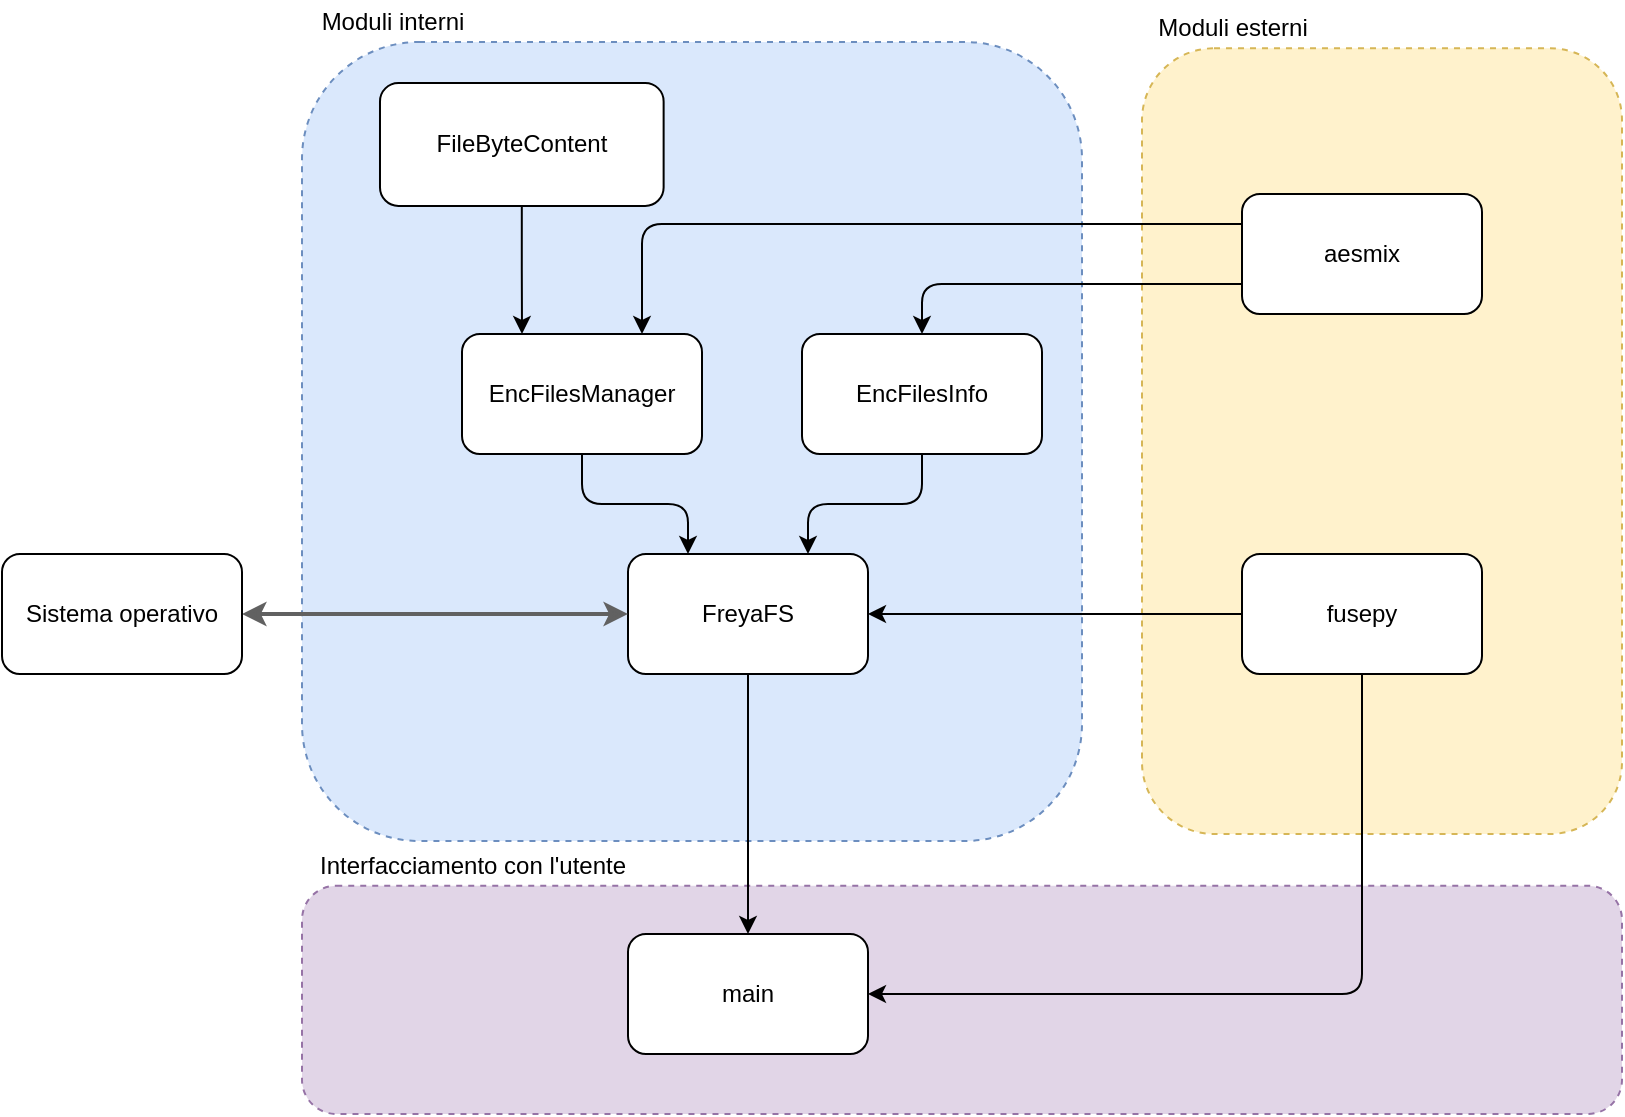 <mxfile version="12.4.2" type="device" pages="1"><diagram id="WE6pbcO_JHX78-zD1TBZ" name="Page-1"><mxGraphModel dx="932" dy="666" grid="1" gridSize="10" guides="1" tooltips="1" connect="1" arrows="1" fold="1" page="1" pageScale="1" pageWidth="1100" pageHeight="850" math="0" shadow="0"><root><mxCell id="0"/><mxCell id="1" parent="0"/><mxCell id="h4Hm3xRW3mStD33IgeOJ-3" value="" style="group" parent="1" vertex="1" connectable="0"><mxGeometry x="200" y="480" width="660" height="120" as="geometry"/></mxCell><mxCell id="h4Hm3xRW3mStD33IgeOJ-4" value="" style="rounded=1;whiteSpace=wrap;html=1;fillColor=#e1d5e7;dashed=1;strokeColor=#9673a6;" parent="h4Hm3xRW3mStD33IgeOJ-3" vertex="1"><mxGeometry y="5.854" width="660" height="114.146" as="geometry"/></mxCell><mxCell id="h4Hm3xRW3mStD33IgeOJ-5" value="Interfacciamento con l'utente" style="text;html=1;align=center;verticalAlign=middle;resizable=0;points=[];;autosize=1;" parent="h4Hm3xRW3mStD33IgeOJ-3" vertex="1"><mxGeometry y="-14.15" width="170" height="20" as="geometry"/></mxCell><mxCell id="4Vo4rXBqAnU9rbl-vBlL-16" value="" style="group" parent="1" vertex="1" connectable="0"><mxGeometry x="620" y="47" width="240" height="413" as="geometry"/></mxCell><mxCell id="4Vo4rXBqAnU9rbl-vBlL-14" value="" style="rounded=1;whiteSpace=wrap;html=1;fillColor=#fff2cc;dashed=1;strokeColor=#d6b656;" parent="4Vo4rXBqAnU9rbl-vBlL-16" vertex="1"><mxGeometry y="20.146" width="240" height="392.854" as="geometry"/></mxCell><mxCell id="4Vo4rXBqAnU9rbl-vBlL-15" value="Moduli esterni" style="text;html=1;align=center;verticalAlign=middle;resizable=0;points=[];;autosize=1;" parent="4Vo4rXBqAnU9rbl-vBlL-16" vertex="1"><mxGeometry width="90" height="20" as="geometry"/></mxCell><mxCell id="4Vo4rXBqAnU9rbl-vBlL-5" value="aesmix" style="rounded=1;whiteSpace=wrap;html=1;" parent="4Vo4rXBqAnU9rbl-vBlL-16" vertex="1"><mxGeometry x="50" y="93" width="120" height="60" as="geometry"/></mxCell><mxCell id="4Vo4rXBqAnU9rbl-vBlL-17" value="" style="group" parent="1" vertex="1" connectable="0"><mxGeometry x="200" y="43.5" width="390" height="420" as="geometry"/></mxCell><mxCell id="4Vo4rXBqAnU9rbl-vBlL-18" value="" style="rounded=1;whiteSpace=wrap;html=1;fillColor=#dae8fc;dashed=1;strokeColor=#6c8ebf;" parent="4Vo4rXBqAnU9rbl-vBlL-17" vertex="1"><mxGeometry y="20.488" width="390" height="399.512" as="geometry"/></mxCell><mxCell id="4Vo4rXBqAnU9rbl-vBlL-19" value="Moduli interni" style="text;html=1;align=center;verticalAlign=middle;resizable=0;points=[];;autosize=1;" parent="4Vo4rXBqAnU9rbl-vBlL-17" vertex="1"><mxGeometry width="90" height="20" as="geometry"/></mxCell><mxCell id="t2urLxDXrix28nVgd9ot-5" value="FileByteContent" style="rounded=1;whiteSpace=wrap;html=1;" parent="4Vo4rXBqAnU9rbl-vBlL-17" vertex="1"><mxGeometry x="38.996" y="40.976" width="141.818" height="61.463" as="geometry"/></mxCell><mxCell id="h4Hm3xRW3mStD33IgeOJ-2" style="edgeStyle=orthogonalEdgeStyle;rounded=0;orthogonalLoop=1;jettySize=auto;html=1;exitX=0.5;exitY=1;exitDx=0;exitDy=0;entryX=0.5;entryY=0;entryDx=0;entryDy=0;" parent="1" source="4Vo4rXBqAnU9rbl-vBlL-2" target="h4Hm3xRW3mStD33IgeOJ-1" edge="1"><mxGeometry relative="1" as="geometry"/></mxCell><mxCell id="4Vo4rXBqAnU9rbl-vBlL-2" value="FreyaFS" style="rounded=1;whiteSpace=wrap;html=1;" parent="1" vertex="1"><mxGeometry x="363" y="320" width="120" height="60" as="geometry"/></mxCell><mxCell id="4Vo4rXBqAnU9rbl-vBlL-10" style="edgeStyle=orthogonalEdgeStyle;rounded=1;orthogonalLoop=1;jettySize=auto;html=1;exitX=0.5;exitY=1;exitDx=0;exitDy=0;entryX=0.25;entryY=0;entryDx=0;entryDy=0;" parent="1" source="4Vo4rXBqAnU9rbl-vBlL-3" target="4Vo4rXBqAnU9rbl-vBlL-2" edge="1"><mxGeometry relative="1" as="geometry"/></mxCell><mxCell id="4Vo4rXBqAnU9rbl-vBlL-3" value="EncFilesManager" style="rounded=1;whiteSpace=wrap;html=1;" parent="1" vertex="1"><mxGeometry x="280" y="210" width="120" height="60" as="geometry"/></mxCell><mxCell id="4Vo4rXBqAnU9rbl-vBlL-11" style="edgeStyle=orthogonalEdgeStyle;rounded=1;orthogonalLoop=1;jettySize=auto;html=1;exitX=0.5;exitY=1;exitDx=0;exitDy=0;entryX=0.75;entryY=0;entryDx=0;entryDy=0;" parent="1" source="4Vo4rXBqAnU9rbl-vBlL-4" target="4Vo4rXBqAnU9rbl-vBlL-2" edge="1"><mxGeometry relative="1" as="geometry"/></mxCell><mxCell id="4Vo4rXBqAnU9rbl-vBlL-4" value="EncFilesInfo" style="rounded=1;whiteSpace=wrap;html=1;" parent="1" vertex="1"><mxGeometry x="450" y="210" width="120" height="60" as="geometry"/></mxCell><mxCell id="4Vo4rXBqAnU9rbl-vBlL-12" style="edgeStyle=orthogonalEdgeStyle;rounded=1;orthogonalLoop=1;jettySize=auto;html=1;exitX=0;exitY=0.25;exitDx=0;exitDy=0;entryX=0.75;entryY=0;entryDx=0;entryDy=0;" parent="1" source="4Vo4rXBqAnU9rbl-vBlL-5" target="4Vo4rXBqAnU9rbl-vBlL-3" edge="1"><mxGeometry relative="1" as="geometry"/></mxCell><mxCell id="4Vo4rXBqAnU9rbl-vBlL-13" style="edgeStyle=orthogonalEdgeStyle;rounded=1;orthogonalLoop=1;jettySize=auto;html=1;exitX=0;exitY=0.75;exitDx=0;exitDy=0;" parent="1" source="4Vo4rXBqAnU9rbl-vBlL-5" target="4Vo4rXBqAnU9rbl-vBlL-4" edge="1"><mxGeometry relative="1" as="geometry"/></mxCell><mxCell id="4Vo4rXBqAnU9rbl-vBlL-8" style="edgeStyle=orthogonalEdgeStyle;rounded=1;orthogonalLoop=1;jettySize=auto;html=1;exitX=0;exitY=0.5;exitDx=0;exitDy=0;entryX=1;entryY=0.5;entryDx=0;entryDy=0;" parent="1" source="4Vo4rXBqAnU9rbl-vBlL-6" target="4Vo4rXBqAnU9rbl-vBlL-2" edge="1"><mxGeometry relative="1" as="geometry"/></mxCell><mxCell id="6wuT2oARabsRNpHniLro-4" style="edgeStyle=orthogonalEdgeStyle;rounded=1;comic=0;orthogonalLoop=1;jettySize=auto;html=1;exitX=0.5;exitY=1;exitDx=0;exitDy=0;entryX=1;entryY=0.5;entryDx=0;entryDy=0;shadow=0;startArrow=none;startFill=0;targetPerimeterSpacing=0;strokeColor=#000000;strokeWidth=1;" parent="1" source="4Vo4rXBqAnU9rbl-vBlL-6" target="h4Hm3xRW3mStD33IgeOJ-1" edge="1"><mxGeometry relative="1" as="geometry"/></mxCell><mxCell id="4Vo4rXBqAnU9rbl-vBlL-6" value="fusepy" style="rounded=1;whiteSpace=wrap;html=1;" parent="1" vertex="1"><mxGeometry x="670" y="320" width="120" height="60" as="geometry"/></mxCell><mxCell id="h4Hm3xRW3mStD33IgeOJ-1" value="main" style="rounded=1;whiteSpace=wrap;html=1;" parent="1" vertex="1"><mxGeometry x="363" y="510" width="120" height="60" as="geometry"/></mxCell><mxCell id="6wuT2oARabsRNpHniLro-3" style="edgeStyle=orthogonalEdgeStyle;rounded=0;orthogonalLoop=1;jettySize=auto;html=1;exitX=1;exitY=0.5;exitDx=0;exitDy=0;entryX=0;entryY=0.5;entryDx=0;entryDy=0;startArrow=classic;startFill=1;strokeWidth=2;targetPerimeterSpacing=0;shadow=0;comic=0;strokeColor=#616161;" parent="1" source="6wuT2oARabsRNpHniLro-1" target="4Vo4rXBqAnU9rbl-vBlL-2" edge="1"><mxGeometry relative="1" as="geometry"><Array as="points"><mxPoint x="240" y="350"/><mxPoint x="240" y="350"/></Array></mxGeometry></mxCell><mxCell id="6wuT2oARabsRNpHniLro-1" value="Sistema operativo" style="rounded=1;whiteSpace=wrap;html=1;" parent="1" vertex="1"><mxGeometry x="50" y="320" width="120" height="60" as="geometry"/></mxCell><mxCell id="t2urLxDXrix28nVgd9ot-6" style="edgeStyle=orthogonalEdgeStyle;rounded=0;orthogonalLoop=1;jettySize=auto;html=1;exitX=0.5;exitY=1;exitDx=0;exitDy=0;entryX=0.25;entryY=0;entryDx=0;entryDy=0;" parent="1" source="t2urLxDXrix28nVgd9ot-5" target="4Vo4rXBqAnU9rbl-vBlL-3" edge="1"><mxGeometry relative="1" as="geometry"/></mxCell></root></mxGraphModel></diagram></mxfile>